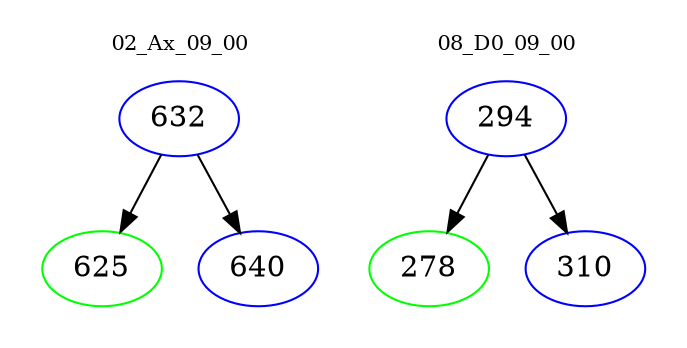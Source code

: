 digraph{
subgraph cluster_0 {
color = white
label = "02_Ax_09_00";
fontsize=10;
T0_632 [label="632", color="blue"]
T0_632 -> T0_625 [color="black"]
T0_625 [label="625", color="green"]
T0_632 -> T0_640 [color="black"]
T0_640 [label="640", color="blue"]
}
subgraph cluster_1 {
color = white
label = "08_D0_09_00";
fontsize=10;
T1_294 [label="294", color="blue"]
T1_294 -> T1_278 [color="black"]
T1_278 [label="278", color="green"]
T1_294 -> T1_310 [color="black"]
T1_310 [label="310", color="blue"]
}
}
